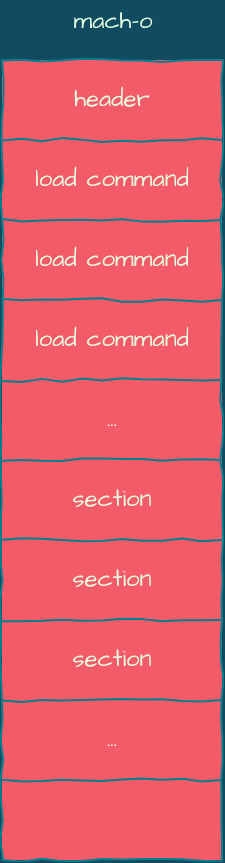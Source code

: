 <mxfile version="14.1.7" type="github">
  <diagram id="kLP2BdOTn0ogQ7rsq4Yj" name="Page-1">
    <mxGraphModel dx="786" dy="427" grid="1" gridSize="10" guides="1" tooltips="1" connect="1" arrows="1" fold="1" page="1" pageScale="1" pageWidth="827" pageHeight="1169" background="#114B5F" math="0" shadow="0">
      <root>
        <mxCell id="0" />
        <mxCell id="1" parent="0" />
        <mxCell id="2Gsh4tW_Gu2w8K7v1lou-30" value="" style="shape=table;html=1;whiteSpace=wrap;startSize=0;container=1;collapsible=0;childLayout=tableLayout;comic=1;fillColor=#F45B69;strokeColor=#028090;fontColor=#E4FDE1;fontFamily=Architects Daughter;fontSource=https%3A%2F%2Ffonts.googleapis.com%2Fcss%3Ffamily%3DArchitects%2BDaughter;" vertex="1" parent="1">
          <mxGeometry x="330" y="50" width="110" height="400" as="geometry" />
        </mxCell>
        <mxCell id="2Gsh4tW_Gu2w8K7v1lou-31" value="" style="shape=partialRectangle;html=1;whiteSpace=wrap;collapsible=0;dropTarget=0;pointerEvents=0;fillColor=none;top=0;left=0;bottom=0;right=0;points=[[0,0.5],[1,0.5]];portConstraint=eastwest;strokeColor=#028090;fontColor=#E4FDE1;" vertex="1" parent="2Gsh4tW_Gu2w8K7v1lou-30">
          <mxGeometry width="110" height="40" as="geometry" />
        </mxCell>
        <mxCell id="2Gsh4tW_Gu2w8K7v1lou-32" value="header" style="shape=partialRectangle;html=1;whiteSpace=wrap;connectable=0;overflow=hidden;fillColor=none;top=0;left=0;bottom=0;right=0;strokeColor=#028090;fontColor=#E4FDE1;fontFamily=Architects Daughter;fontSource=https%3A%2F%2Ffonts.googleapis.com%2Fcss%3Ffamily%3DArchitects%2BDaughter;" vertex="1" parent="2Gsh4tW_Gu2w8K7v1lou-31">
          <mxGeometry width="110" height="40" as="geometry" />
        </mxCell>
        <mxCell id="2Gsh4tW_Gu2w8K7v1lou-33" value="" style="shape=partialRectangle;html=1;whiteSpace=wrap;collapsible=0;dropTarget=0;pointerEvents=0;fillColor=none;top=0;left=0;bottom=0;right=0;points=[[0,0.5],[1,0.5]];portConstraint=eastwest;strokeColor=#028090;fontColor=#E4FDE1;" vertex="1" parent="2Gsh4tW_Gu2w8K7v1lou-30">
          <mxGeometry y="40" width="110" height="40" as="geometry" />
        </mxCell>
        <mxCell id="2Gsh4tW_Gu2w8K7v1lou-34" value="load command" style="shape=partialRectangle;html=1;whiteSpace=wrap;connectable=0;overflow=hidden;fillColor=none;top=0;left=0;bottom=0;right=0;strokeColor=#028090;fontColor=#E4FDE1;fontFamily=Architects Daughter;fontSource=https%3A%2F%2Ffonts.googleapis.com%2Fcss%3Ffamily%3DArchitects%2BDaughter;" vertex="1" parent="2Gsh4tW_Gu2w8K7v1lou-33">
          <mxGeometry width="110" height="40" as="geometry" />
        </mxCell>
        <mxCell id="2Gsh4tW_Gu2w8K7v1lou-35" value="" style="shape=partialRectangle;html=1;whiteSpace=wrap;collapsible=0;dropTarget=0;pointerEvents=0;fillColor=none;top=0;left=0;bottom=0;right=0;points=[[0,0.5],[1,0.5]];portConstraint=eastwest;strokeColor=#028090;fontColor=#E4FDE1;" vertex="1" parent="2Gsh4tW_Gu2w8K7v1lou-30">
          <mxGeometry y="80" width="110" height="40" as="geometry" />
        </mxCell>
        <mxCell id="2Gsh4tW_Gu2w8K7v1lou-36" value="load command" style="shape=partialRectangle;html=1;whiteSpace=wrap;connectable=0;overflow=hidden;fillColor=none;top=0;left=0;bottom=0;right=0;strokeColor=#028090;fontColor=#E4FDE1;fontFamily=Architects Daughter;fontSource=https%3A%2F%2Ffonts.googleapis.com%2Fcss%3Ffamily%3DArchitects%2BDaughter;" vertex="1" parent="2Gsh4tW_Gu2w8K7v1lou-35">
          <mxGeometry width="110" height="40" as="geometry" />
        </mxCell>
        <mxCell id="2Gsh4tW_Gu2w8K7v1lou-37" value="" style="shape=partialRectangle;html=1;whiteSpace=wrap;collapsible=0;dropTarget=0;pointerEvents=0;fillColor=none;top=0;left=0;bottom=0;right=0;points=[[0,0.5],[1,0.5]];portConstraint=eastwest;strokeColor=#028090;fontColor=#E4FDE1;" vertex="1" parent="2Gsh4tW_Gu2w8K7v1lou-30">
          <mxGeometry y="120" width="110" height="40" as="geometry" />
        </mxCell>
        <mxCell id="2Gsh4tW_Gu2w8K7v1lou-38" value="load command" style="shape=partialRectangle;html=1;whiteSpace=wrap;connectable=0;overflow=hidden;fillColor=none;top=0;left=0;bottom=0;right=0;strokeColor=#028090;fontColor=#E4FDE1;fontFamily=Architects Daughter;fontSource=https%3A%2F%2Ffonts.googleapis.com%2Fcss%3Ffamily%3DArchitects%2BDaughter;" vertex="1" parent="2Gsh4tW_Gu2w8K7v1lou-37">
          <mxGeometry width="110" height="40" as="geometry" />
        </mxCell>
        <mxCell id="2Gsh4tW_Gu2w8K7v1lou-39" value="" style="shape=partialRectangle;html=1;whiteSpace=wrap;collapsible=0;dropTarget=0;pointerEvents=0;fillColor=none;top=0;left=0;bottom=0;right=0;points=[[0,0.5],[1,0.5]];portConstraint=eastwest;strokeColor=#028090;fontColor=#E4FDE1;" vertex="1" parent="2Gsh4tW_Gu2w8K7v1lou-30">
          <mxGeometry y="160" width="110" height="40" as="geometry" />
        </mxCell>
        <mxCell id="2Gsh4tW_Gu2w8K7v1lou-40" value="..." style="shape=partialRectangle;html=1;whiteSpace=wrap;connectable=0;overflow=hidden;fillColor=none;top=0;left=0;bottom=0;right=0;strokeColor=#028090;fontColor=#E4FDE1;fontFamily=Architects Daughter;fontSource=https%3A%2F%2Ffonts.googleapis.com%2Fcss%3Ffamily%3DArchitects%2BDaughter;" vertex="1" parent="2Gsh4tW_Gu2w8K7v1lou-39">
          <mxGeometry width="110" height="40" as="geometry" />
        </mxCell>
        <mxCell id="2Gsh4tW_Gu2w8K7v1lou-41" value="" style="shape=partialRectangle;html=1;whiteSpace=wrap;collapsible=0;dropTarget=0;pointerEvents=0;fillColor=none;top=0;left=0;bottom=0;right=0;points=[[0,0.5],[1,0.5]];portConstraint=eastwest;strokeColor=#028090;fontColor=#E4FDE1;" vertex="1" parent="2Gsh4tW_Gu2w8K7v1lou-30">
          <mxGeometry y="200" width="110" height="40" as="geometry" />
        </mxCell>
        <mxCell id="2Gsh4tW_Gu2w8K7v1lou-42" value="section" style="shape=partialRectangle;html=1;whiteSpace=wrap;connectable=0;overflow=hidden;fillColor=none;top=0;left=0;bottom=0;right=0;strokeColor=#028090;fontColor=#E4FDE1;fontFamily=Architects Daughter;fontSource=https%3A%2F%2Ffonts.googleapis.com%2Fcss%3Ffamily%3DArchitects%2BDaughter;" vertex="1" parent="2Gsh4tW_Gu2w8K7v1lou-41">
          <mxGeometry width="110" height="40" as="geometry" />
        </mxCell>
        <mxCell id="2Gsh4tW_Gu2w8K7v1lou-43" value="" style="shape=partialRectangle;html=1;whiteSpace=wrap;collapsible=0;dropTarget=0;pointerEvents=0;fillColor=none;top=0;left=0;bottom=0;right=0;points=[[0,0.5],[1,0.5]];portConstraint=eastwest;strokeColor=#028090;fontColor=#E4FDE1;" vertex="1" parent="2Gsh4tW_Gu2w8K7v1lou-30">
          <mxGeometry y="240" width="110" height="40" as="geometry" />
        </mxCell>
        <mxCell id="2Gsh4tW_Gu2w8K7v1lou-44" value="section" style="shape=partialRectangle;html=1;whiteSpace=wrap;connectable=0;overflow=hidden;fillColor=none;top=0;left=0;bottom=0;right=0;strokeColor=#028090;fontColor=#E4FDE1;fontFamily=Architects Daughter;fontSource=https%3A%2F%2Ffonts.googleapis.com%2Fcss%3Ffamily%3DArchitects%2BDaughter;" vertex="1" parent="2Gsh4tW_Gu2w8K7v1lou-43">
          <mxGeometry width="110" height="40" as="geometry" />
        </mxCell>
        <mxCell id="2Gsh4tW_Gu2w8K7v1lou-45" value="" style="shape=partialRectangle;html=1;whiteSpace=wrap;collapsible=0;dropTarget=0;pointerEvents=0;fillColor=none;top=0;left=0;bottom=0;right=0;points=[[0,0.5],[1,0.5]];portConstraint=eastwest;strokeColor=#028090;fontColor=#E4FDE1;" vertex="1" parent="2Gsh4tW_Gu2w8K7v1lou-30">
          <mxGeometry y="280" width="110" height="40" as="geometry" />
        </mxCell>
        <mxCell id="2Gsh4tW_Gu2w8K7v1lou-46" value="section" style="shape=partialRectangle;html=1;whiteSpace=wrap;connectable=0;overflow=hidden;fillColor=none;top=0;left=0;bottom=0;right=0;strokeColor=#028090;fontColor=#E4FDE1;fontFamily=Architects Daughter;fontSource=https%3A%2F%2Ffonts.googleapis.com%2Fcss%3Ffamily%3DArchitects%2BDaughter;" vertex="1" parent="2Gsh4tW_Gu2w8K7v1lou-45">
          <mxGeometry width="110" height="40" as="geometry" />
        </mxCell>
        <mxCell id="2Gsh4tW_Gu2w8K7v1lou-47" value="" style="shape=partialRectangle;html=1;whiteSpace=wrap;collapsible=0;dropTarget=0;pointerEvents=0;fillColor=none;top=0;left=0;bottom=0;right=0;points=[[0,0.5],[1,0.5]];portConstraint=eastwest;strokeColor=#028090;fontColor=#E4FDE1;" vertex="1" parent="2Gsh4tW_Gu2w8K7v1lou-30">
          <mxGeometry y="320" width="110" height="40" as="geometry" />
        </mxCell>
        <mxCell id="2Gsh4tW_Gu2w8K7v1lou-48" value="..." style="shape=partialRectangle;html=1;whiteSpace=wrap;connectable=0;overflow=hidden;fillColor=none;top=0;left=0;bottom=0;right=0;strokeColor=#028090;fontColor=#E4FDE1;fontFamily=Architects Daughter;fontSource=https%3A%2F%2Ffonts.googleapis.com%2Fcss%3Ffamily%3DArchitects%2BDaughter;" vertex="1" parent="2Gsh4tW_Gu2w8K7v1lou-47">
          <mxGeometry width="110" height="40" as="geometry" />
        </mxCell>
        <mxCell id="2Gsh4tW_Gu2w8K7v1lou-49" value="" style="shape=partialRectangle;html=1;whiteSpace=wrap;collapsible=0;dropTarget=0;pointerEvents=0;fillColor=none;top=0;left=0;bottom=0;right=0;points=[[0,0.5],[1,0.5]];portConstraint=eastwest;strokeColor=#028090;fontColor=#E4FDE1;" vertex="1" parent="2Gsh4tW_Gu2w8K7v1lou-30">
          <mxGeometry y="360" width="110" height="40" as="geometry" />
        </mxCell>
        <mxCell id="2Gsh4tW_Gu2w8K7v1lou-50" value="" style="shape=partialRectangle;html=1;whiteSpace=wrap;connectable=0;overflow=hidden;fillColor=none;top=0;left=0;bottom=0;right=0;strokeColor=#028090;fontColor=#E4FDE1;fontFamily=Architects Daughter;fontSource=https%3A%2F%2Ffonts.googleapis.com%2Fcss%3Ffamily%3DArchitects%2BDaughter;" vertex="1" parent="2Gsh4tW_Gu2w8K7v1lou-49">
          <mxGeometry width="110" height="40" as="geometry" />
        </mxCell>
        <mxCell id="2Gsh4tW_Gu2w8K7v1lou-51" value="&lt;font face=&quot;Architects Daughter&quot; data-font-src=&quot;https://fonts.googleapis.com/css?family=Architects+Daughter&quot;&gt;mach-o&lt;/font&gt;" style="text;html=1;align=center;verticalAlign=middle;resizable=0;points=[];autosize=1;fontColor=#E4FDE1;" vertex="1" parent="1">
          <mxGeometry x="360" y="20" width="50" height="20" as="geometry" />
        </mxCell>
      </root>
    </mxGraphModel>
  </diagram>
</mxfile>
